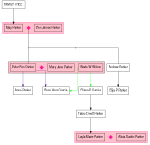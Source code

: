digraph asde91 {
ranksep=1; size = "1,1";
node [shape=box; fontname = "Helvetica Neue 75";]
splines = ortho;
"FAMILY TREE "[tooltip = "FAMILY TREE 
Maiden Name: 
Birthdate: 6790080 / 0 / 29
Deathdate: ALIVE
Gender: X
Sex: 
Children of FAMILY TREE :
May

Partners of FAMILY TREE :

Description: 

"]
"FAMILY TREE " -> "May Parker"[color = black]

"May Parker"[tooltip = "May Parker
Maiden Name: Loraine
Birthdate: 5 / 15 / 1946
Deathdate: 9 / 27 / 2033
Gender: Woman
Sex: Female
Children of May Parker:
Peter
Andrew

Partners of May Parker:
Ben

Description: 

"]
"Ben James Parker"[tooltip = "Ben James Parker
Maiden Name: Parker
Birthdate: 10 / 10 / 1934
Deathdate: 4 / 5 / 2016
Gender: Man
Sex: Male
Children of Ben James Parker:
Peter
Andrew

Partners of Ben James Parker:
May

Description: 

"]
subgraph clusterMay1{
    {
        rank = same;
        node [shape = rectangle;]
        edge [style = invis]

        "May Parker"
{
rank=same; rankdir=LR;
May1 [label="",shape=diamond,regular=0,height=0.25, width=0.25,style="filled", color="deeppink1"
];
{
rank=same; rankdir=LR;
"May Parker" -> May1 -> "Ben James Parker"[arrowhead = none, color="deeppink1"];
}
}
    }
    color = deeppink1;
    bgcolor = pink;
}
May1 -> childOfMay0Node [arrowhead = none]

{
rank=same; rankdir=LR;
childOfMay0Node [arrowhead = none, label="", shape=circle, regular=0, height=0.05, width=0.05, style="filled"];
rank=same; rankdir=LR;
childOfMay1Node [arrowhead = none, label="", shape=circle, regular=0, height=0.05, width=0.05, style="filled"];
}
childOfMay0Node -> childOfMay1Node [arrowhead = none]
childOfMay0Node -> "Peter Ben Parker" [arrowhead = none]
childOfMay1Node -> "Andrew Parker" [arrowhead = none]

"Andrew Parker"[tooltip = "Andrew Parker
Maiden Name: Parker
Birthdate: 10 / 10 / 2000
Deathdate: ALIVE
Gender: Man
Sex: Male
Children of Andrew Parker:
Elija

Partners of Andrew Parker:

Description: 

"]
"Andrew Parker" -> "Elija P Parker"[color = black]

"Elija P Parker"[tooltip = "Elija P Parker
Maiden Name: Parker
Birthdate: 4 / 2 / 2015
Deathdate: ALIVE
Gender: X
Sex: Male
Children of Elija P Parker:

Partners of Elija P Parker:

Description: 

"]

"Peter Ben Parker"[tooltip = "Peter Ben Parker
Maiden Name: Parker
Birthdate: 6 / 10 / 2001
Deathdate: ALIVE
Gender: Man
Sex: Male
Children of Peter Ben Parker:
Rose
Anne

Partners of Peter Ben Parker:
Wade
Mary

Description: Is secretly Spider-Man.

"]
"Wade W Wilson"[tooltip = "Wade W Wilson
Maiden Name: Wilson
Birthdate: 6 / 10 / 2001
Deathdate: ALIVE
Gender: Other
Sex: Male
Children of Wade W Wilson:
Rose
Eliana

Partners of Wade W Wilson:
Peter
Mary

Description: The merc with a mouth.

"]
"Mary Jane Parker"[tooltip = "Mary Jane Parker
Maiden Name: Watson
Birthdate: 6 / 10 / 2001
Deathdate: ALIVE
Gender: Woman
Sex: Female
Children of Mary Jane Parker:

Partners of Mary Jane Parker:
Peter
Wade

Description: The girl next door.

"]
subgraph clusterPeter2{
    {
        rank = same;
        node [shape = rectangle;]
        edge [style = invis]

        "Peter Ben Parker"
{
rank=same; rankdir=LR;
Peter2 [label="",shape=diamond,regular=0,height=0.25, width=0.25,style="filled", color="deeppink1"
];
{
rank=same; rankdir=LR;
"Peter Ben Parker" -> Peter2 -> "Wade W Wilson"[arrowhead = none, color="deeppink1"];
}
}
    }
    color = black;
    bgcolor = pink;
}

"Wade W Wilson" -> "Rose Vera Garcia"[color = green]
"Wade W Wilson" -> "Eliana P Garcia"[color = green]
"Peter Ben Parker" -> "Rose Vera Garcia"[color = indigo]
"Peter Ben Parker" -> "Anne Parker"[color = indigo]
subgraph clusterPeter2{
    {
        rank = same;
        node [shape = rectangle;]
        edge [style = invis]

        "Peter Ben Parker"
{
rank=same; rankdir=LR;
Peter2 [label="",shape=diamond,regular=0,height=0.25, width=0.25,style="filled", color="deeppink1"
];
{
rank=same; rankdir=LR;
"Peter Ben Parker" -> Peter2 -> "Mary Jane Parker"[arrowhead = none, color="deeppink1"];
}
}
    }
    color = black;
    bgcolor = pink;
}


"Eliana P Garcia"[tooltip = "Eliana P Garcia
Maiden Name: Garcia
Birthdate: 4 / 2 / 2015
Deathdate: ALIVE
Gender: Agender
Sex: X
Children of Eliana P Garcia:
Fabio

Partners of Eliana P Garcia:

Description: 

"]
"Eliana P Garcia" -> "Fabio Emett Parker"[color = black]

"Fabio Emett Parker"[tooltip = "Fabio Emett Parker
Maiden Name: Parker
Birthdate: 4 / 2 / 2015
Deathdate: ALIVE
Gender: Agender
Sex: X
Children of Fabio Emett Parker:
Layla

Partners of Fabio Emett Parker:

Description: 

"]
"Fabio Emett Parker" -> "Layla Marie Parker"[color = black]

"Layla Marie Parker"[tooltip = "Layla Marie Parker
Maiden Name: Parker
Birthdate: 4 / 2 / 2015
Deathdate: ALIVE
Gender: Woman
Sex: Female
Children of Layla Marie Parker:

Partners of Layla Marie Parker:
Alicia

Description: 

"]
"Alicia Darkin Parker"[tooltip = "Alicia Darkin Parker
Maiden Name: Gale
Birthdate: 4 / 2 / 2015
Deathdate: ALIVE
Gender: Woman
Sex: Female
Children of Alicia Darkin Parker:

Partners of Alicia Darkin Parker:
Layla

Description: 

"]
subgraph clusterLayla5{
    {
        rank = same;
        node [shape = rectangle;]
        edge [style = invis]

        "Layla Marie Parker"
{
rank=same; rankdir=LR;
Layla5 [label="",shape=diamond,regular=0,height=0.25, width=0.25,style="filled", color="deeppink1"
];
{
rank=same; rankdir=LR;
"Layla Marie Parker" -> Layla5 -> "Alicia Darkin Parker"[arrowhead = none, color="deeppink1"];
}
}
    }
    color = deeppink1;
    bgcolor = pink;
}


"Anne Parker"[tooltip = "Anne Parker
Maiden Name: Parker
Birthdate: 6 / 10 / 2001
Deathdate: ALIVE
Gender: Woman
Sex: Female
Children of Anne Parker:

Partners of Anne Parker:

Description: 

"]

"Rose Vera Garcia"[tooltip = "Rose Vera Garcia
Maiden Name: Garcia
Birthdate: 4 / 2 / 2015
Deathdate: ALIVE
Gender: Non-Binary
Sex: X
Children of Rose Vera Garcia:

Partners of Rose Vera Garcia:

Description: 

"]

}